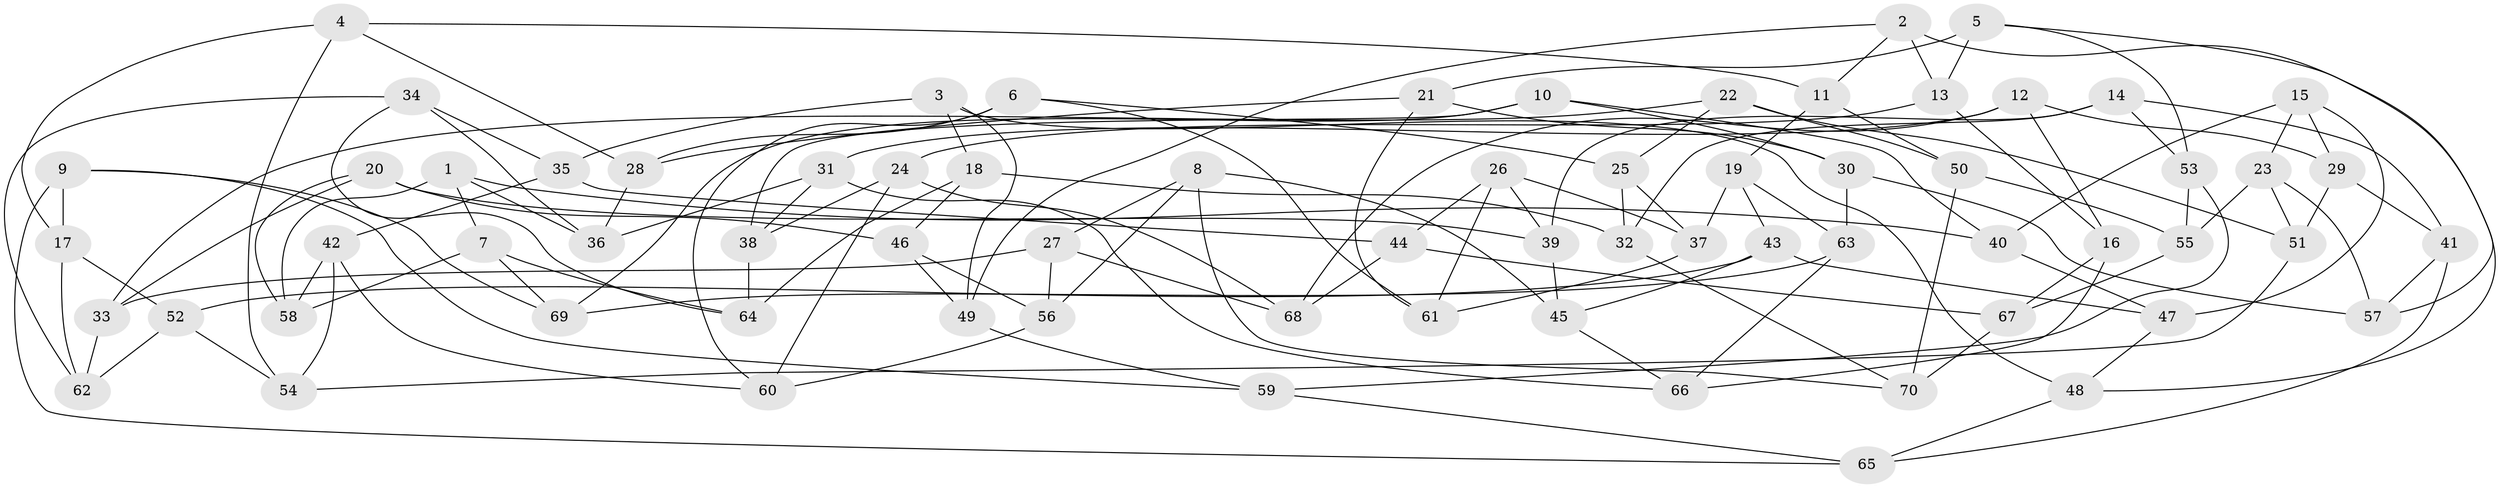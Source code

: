 // Generated by graph-tools (version 1.1) at 2025/57/03/09/25 04:57:02]
// undirected, 70 vertices, 140 edges
graph export_dot {
graph [start="1"]
  node [color=gray90,style=filled];
  1;
  2;
  3;
  4;
  5;
  6;
  7;
  8;
  9;
  10;
  11;
  12;
  13;
  14;
  15;
  16;
  17;
  18;
  19;
  20;
  21;
  22;
  23;
  24;
  25;
  26;
  27;
  28;
  29;
  30;
  31;
  32;
  33;
  34;
  35;
  36;
  37;
  38;
  39;
  40;
  41;
  42;
  43;
  44;
  45;
  46;
  47;
  48;
  49;
  50;
  51;
  52;
  53;
  54;
  55;
  56;
  57;
  58;
  59;
  60;
  61;
  62;
  63;
  64;
  65;
  66;
  67;
  68;
  69;
  70;
  1 -- 40;
  1 -- 58;
  1 -- 36;
  1 -- 7;
  2 -- 48;
  2 -- 49;
  2 -- 13;
  2 -- 11;
  3 -- 35;
  3 -- 18;
  3 -- 49;
  3 -- 48;
  4 -- 28;
  4 -- 11;
  4 -- 54;
  4 -- 17;
  5 -- 53;
  5 -- 13;
  5 -- 57;
  5 -- 21;
  6 -- 61;
  6 -- 28;
  6 -- 60;
  6 -- 25;
  7 -- 69;
  7 -- 58;
  7 -- 64;
  8 -- 27;
  8 -- 70;
  8 -- 45;
  8 -- 56;
  9 -- 17;
  9 -- 59;
  9 -- 65;
  9 -- 69;
  10 -- 40;
  10 -- 69;
  10 -- 38;
  10 -- 30;
  11 -- 19;
  11 -- 50;
  12 -- 31;
  12 -- 29;
  12 -- 16;
  12 -- 68;
  13 -- 16;
  13 -- 24;
  14 -- 41;
  14 -- 32;
  14 -- 53;
  14 -- 39;
  15 -- 40;
  15 -- 23;
  15 -- 47;
  15 -- 29;
  16 -- 67;
  16 -- 66;
  17 -- 52;
  17 -- 62;
  18 -- 46;
  18 -- 64;
  18 -- 32;
  19 -- 43;
  19 -- 37;
  19 -- 63;
  20 -- 33;
  20 -- 46;
  20 -- 39;
  20 -- 58;
  21 -- 30;
  21 -- 61;
  21 -- 28;
  22 -- 25;
  22 -- 50;
  22 -- 33;
  22 -- 51;
  23 -- 55;
  23 -- 51;
  23 -- 57;
  24 -- 38;
  24 -- 60;
  24 -- 68;
  25 -- 32;
  25 -- 37;
  26 -- 37;
  26 -- 39;
  26 -- 61;
  26 -- 44;
  27 -- 33;
  27 -- 56;
  27 -- 68;
  28 -- 36;
  29 -- 41;
  29 -- 51;
  30 -- 57;
  30 -- 63;
  31 -- 38;
  31 -- 36;
  31 -- 66;
  32 -- 70;
  33 -- 62;
  34 -- 62;
  34 -- 64;
  34 -- 36;
  34 -- 35;
  35 -- 44;
  35 -- 42;
  37 -- 61;
  38 -- 64;
  39 -- 45;
  40 -- 47;
  41 -- 65;
  41 -- 57;
  42 -- 60;
  42 -- 58;
  42 -- 54;
  43 -- 52;
  43 -- 47;
  43 -- 45;
  44 -- 68;
  44 -- 67;
  45 -- 66;
  46 -- 56;
  46 -- 49;
  47 -- 48;
  48 -- 65;
  49 -- 59;
  50 -- 55;
  50 -- 70;
  51 -- 54;
  52 -- 54;
  52 -- 62;
  53 -- 59;
  53 -- 55;
  55 -- 67;
  56 -- 60;
  59 -- 65;
  63 -- 66;
  63 -- 69;
  67 -- 70;
}
